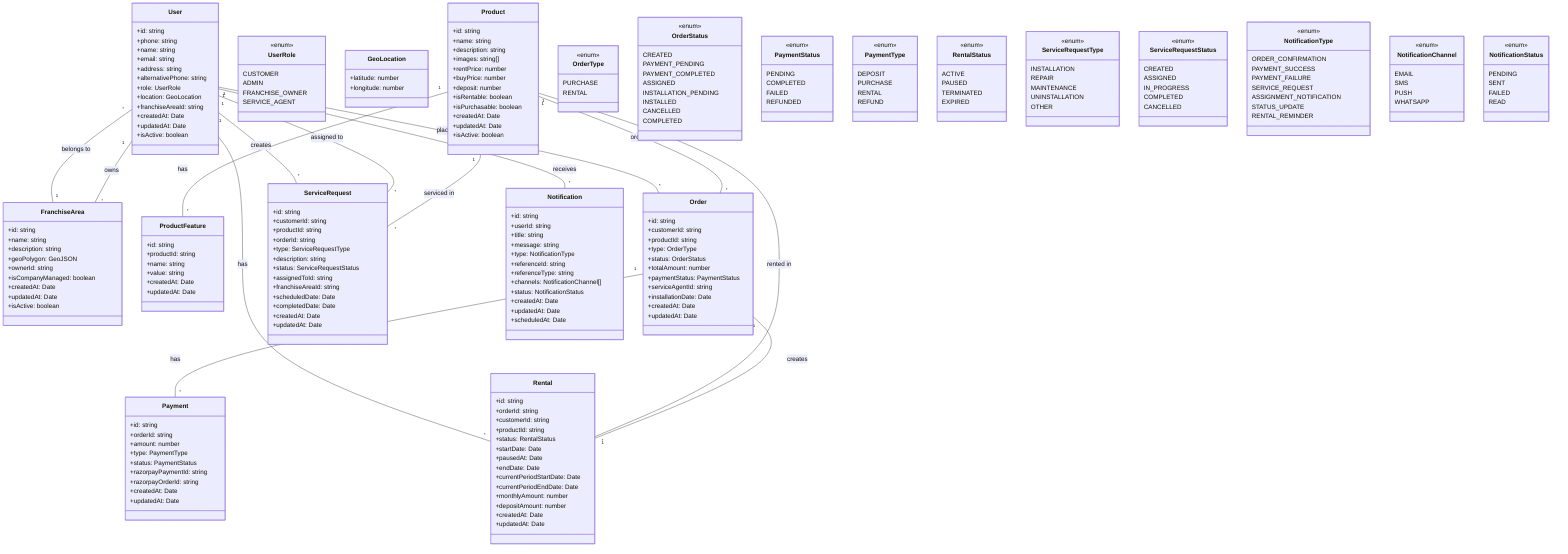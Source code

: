 classDiagram
    class User {
        +id: string
        +phone: string
        +name: string
        +email: string
        +address: string
        +alternativePhone: string
        +role: UserRole
        +location: GeoLocation
        +franchiseAreaId: string
        +createdAt: Date
        +updatedAt: Date
        +isActive: boolean
    }

    class UserRole {
        <<enum>>
        CUSTOMER
        ADMIN
        FRANCHISE_OWNER
        SERVICE_AGENT
    }

    class GeoLocation {
        +latitude: number
        +longitude: number
    }

    class FranchiseArea {
        +id: string
        +name: string
        +description: string
        +geoPolygon: GeoJSON
        +ownerId: string
        +isCompanyManaged: boolean
        +createdAt: Date
        +updatedAt: Date
        +isActive: boolean
    }

    class Product {
        +id: string
        +name: string
        +description: string
        +images: string[]
        +rentPrice: number
        +buyPrice: number
        +deposit: number
        +isRentable: boolean
        +isPurchasable: boolean
        +createdAt: Date
        +updatedAt: Date
        +isActive: boolean
    }

    class ProductFeature {
        +id: string
        +productId: string
        +name: string
        +value: string
        +createdAt: Date
        +updatedAt: Date
    }

    class Order {
        +id: string
        +customerId: string
        +productId: string
        +type: OrderType
        +status: OrderStatus
        +totalAmount: number
        +paymentStatus: PaymentStatus
        +serviceAgentId: string
        +installationDate: Date
        +createdAt: Date
        +updatedAt: Date
    }

    class OrderType {
        <<enum>>
        PURCHASE
        RENTAL
    }

    class OrderStatus {
        <<enum>>
        CREATED
        PAYMENT_PENDING
        PAYMENT_COMPLETED
        ASSIGNED
        INSTALLATION_PENDING
        INSTALLED
        CANCELLED
        COMPLETED
    }

    class PaymentStatus {
        <<enum>>
        PENDING
        COMPLETED
        FAILED
        REFUNDED
    }

    class Payment {
        +id: string
        +orderId: string
        +amount: number
        +type: PaymentType
        +status: PaymentStatus
        +razorpayPaymentId: string
        +razorpayOrderId: string
        +createdAt: Date
        +updatedAt: Date
    }

    class PaymentType {
        <<enum>>
        DEPOSIT
        PURCHASE
        RENTAL
        REFUND
    }

    class Rental {
        +id: string
        +orderId: string
        +customerId: string
        +productId: string
        +status: RentalStatus
        +startDate: Date
        +pausedAt: Date
        +endDate: Date
        +currentPeriodStartDate: Date
        +currentPeriodEndDate: Date
        +monthlyAmount: number
        +depositAmount: number
        +createdAt: Date
        +updatedAt: Date
    }

    class RentalStatus {
        <<enum>>
        ACTIVE
        PAUSED
        TERMINATED
        EXPIRED
    }

    class ServiceRequest {
        +id: string
        +customerId: string
        +productId: string
        +orderId: string
        +type: ServiceRequestType
        +description: string
        +status: ServiceRequestStatus
        +assignedToId: string
        +franchiseAreaId: string
        +scheduledDate: Date
        +completedDate: Date
        +createdAt: Date
        +updatedAt: Date
    }

    class ServiceRequestType {
        <<enum>>
        INSTALLATION
        REPAIR
        MAINTENANCE
        UNINSTALLATION
        OTHER
    }

    class ServiceRequestStatus {
        <<enum>>
        CREATED
        ASSIGNED
        IN_PROGRESS
        COMPLETED
        CANCELLED
    }

    class Notification {
        +id: string
        +userId: string
        +title: string
        +message: string
        +type: NotificationType
        +referenceId: string
        +referenceType: string
        +channels: NotificationChannel[]
        +status: NotificationStatus
        +createdAt: Date
        +updatedAt: Date
        +scheduledAt: Date
    }

    class NotificationType {
        <<enum>>
        ORDER_CONFIRMATION
        PAYMENT_SUCCESS
        PAYMENT_FAILURE
        SERVICE_REQUEST
        ASSIGNMENT_NOTIFICATION
        STATUS_UPDATE
        RENTAL_REMINDER
    }

    class NotificationChannel {
        <<enum>>
        EMAIL
        SMS
        PUSH
        WHATSAPP
    }

    class NotificationStatus {
        <<enum>>
        PENDING
        SENT
        FAILED
        READ
    }

    User "1" -- "*" Order: places
    User "1" -- "*" Rental: has
    User "1" -- "*" ServiceRequest: creates
    User "1" -- "*" ServiceRequest: assigned to
    User "1" -- "*" Notification: receives
    User "*" -- "1" FranchiseArea: belongs to
    User "1" -- "*" FranchiseArea: owns

    Product "1" -- "*" ProductFeature: has
    Product "1" -- "*" Order: ordered in
    Product "1" -- "*" Rental: rented in
    Product "1" -- "*" ServiceRequest: serviced in

    Order "1" -- "*" Payment: has
    Order "1" -- "1" Rental: creates